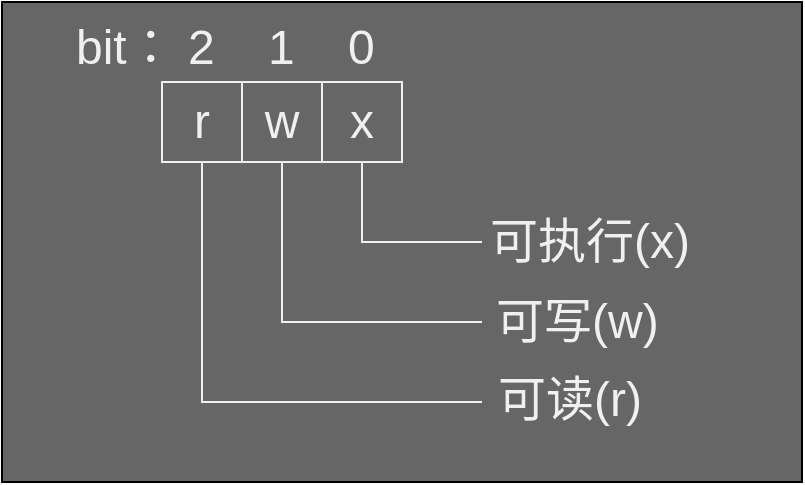<mxfile>
    <diagram id="q6ELv17TOkTf5UgbmfXZ" name="第 1 页">
        <mxGraphModel dx="796" dy="539" grid="1" gridSize="10" guides="1" tooltips="1" connect="1" arrows="1" fold="1" page="1" pageScale="1" pageWidth="827" pageHeight="1169" math="0" shadow="0">
            <root>
                <mxCell id="0"/>
                <mxCell id="1" parent="0"/>
                <mxCell id="16" value="" style="rounded=0;whiteSpace=wrap;html=1;fontSize=24;fillColor=#666666;strokeColor=default;" parent="1" vertex="1">
                    <mxGeometry x="80" y="42" width="400" height="240" as="geometry"/>
                </mxCell>
                <mxCell id="11" style="edgeStyle=orthogonalEdgeStyle;rounded=0;html=1;exitX=0.5;exitY=1;exitDx=0;exitDy=0;fontSize=24;endArrow=none;endFill=0;strokeColor=#F0F0F0;" parent="1" source="5" edge="1">
                    <mxGeometry relative="1" as="geometry">
                        <mxPoint x="320" y="242" as="targetPoint"/>
                        <Array as="points">
                            <mxPoint x="180" y="242"/>
                        </Array>
                    </mxGeometry>
                </mxCell>
                <mxCell id="5" value="&lt;font style=&quot;font-size: 24px&quot;&gt;r&lt;/font&gt;" style="rounded=0;whiteSpace=wrap;html=1;fillColor=none;fontColor=#F0F0F0;strokeColor=#F0F0F0;" parent="1" vertex="1">
                    <mxGeometry x="160" y="82" width="40" height="40" as="geometry"/>
                </mxCell>
                <mxCell id="10" style="edgeStyle=orthogonalEdgeStyle;rounded=0;html=1;exitX=0.5;exitY=1;exitDx=0;exitDy=0;fontSize=24;endArrow=none;endFill=0;strokeColor=#F0F0F0;" parent="1" source="6" edge="1">
                    <mxGeometry relative="1" as="geometry">
                        <mxPoint x="320" y="202" as="targetPoint"/>
                        <Array as="points">
                            <mxPoint x="220" y="202"/>
                        </Array>
                    </mxGeometry>
                </mxCell>
                <mxCell id="6" value="&lt;font style=&quot;font-size: 24px&quot;&gt;w&lt;/font&gt;&lt;span style=&quot;font-family: monospace; font-size: 0px;&quot;&gt;%3CmxGraphModel%3E%3Croot%3E%3CmxCell%20id%3D%220%22%2F%3E%3CmxCell%20id%3D%221%22%20parent%3D%220%22%2F%3E%3CmxCell%20id%3D%222%22%20value%3D%22%26lt%3Bfont%20style%3D%26quot%3Bfont-size%3A%2024px%26quot%3B%26gt%3Br%26lt%3B%2Ffont%26gt%3B%22%20style%3D%22rounded%3D0%3BwhiteSpace%3Dwrap%3Bhtml%3D1%3B%22%20vertex%3D%221%22%20parent%3D%221%22%3E%3CmxGeometry%20x%3D%22160%22%20y%3D%2240%22%20width%3D%2240%22%20height%3D%2240%22%20as%3D%22geometry%22%2F%3E%3C%2FmxCell%3E%3C%2Froot%3E%3C%2FmxGraphModel%3E&lt;/span&gt;" style="rounded=0;whiteSpace=wrap;html=1;fillColor=none;fontColor=#F0F0F0;strokeColor=#F0F0F0;" parent="1" vertex="1">
                    <mxGeometry x="200" y="82" width="40" height="40" as="geometry"/>
                </mxCell>
                <mxCell id="9" style="html=1;exitX=0.5;exitY=1;exitDx=0;exitDy=0;fontSize=24;edgeStyle=orthogonalEdgeStyle;rounded=0;endArrow=none;endFill=0;strokeColor=#F0F0F0;" parent="1" source="7" edge="1">
                    <mxGeometry relative="1" as="geometry">
                        <mxPoint x="320" y="162" as="targetPoint"/>
                        <Array as="points">
                            <mxPoint x="260" y="162"/>
                        </Array>
                    </mxGeometry>
                </mxCell>
                <mxCell id="7" value="&lt;span style=&quot;font-size: 24px&quot;&gt;x&lt;/span&gt;" style="rounded=0;whiteSpace=wrap;html=1;fillColor=none;fontColor=#F0F0F0;strokeColor=#F0F0F0;" parent="1" vertex="1">
                    <mxGeometry x="240" y="82" width="40" height="40" as="geometry"/>
                </mxCell>
                <mxCell id="12" value="可执行(x)" style="text;align=left;verticalAlign=middle;resizable=0;points=[];autosize=1;strokeColor=none;fillColor=none;fontSize=24;fontColor=#F0F0F0;html=1;" parent="1" vertex="1">
                    <mxGeometry x="322" y="147" width="120" height="30" as="geometry"/>
                </mxCell>
                <mxCell id="13" value="可写(w)" style="text;align=left;verticalAlign=middle;resizable=0;points=[];autosize=1;strokeColor=none;fillColor=none;fontSize=24;html=1;fontColor=#F0F0F0;" parent="1" vertex="1">
                    <mxGeometry x="325" y="187" width="100" height="30" as="geometry"/>
                </mxCell>
                <mxCell id="14" value="可读(r)" style="text;html=1;align=left;verticalAlign=middle;resizable=0;points=[];autosize=1;strokeColor=none;fillColor=none;fontSize=24;fontColor=#F0F0F0;" parent="1" vertex="1">
                    <mxGeometry x="326" y="226" width="90" height="30" as="geometry"/>
                </mxCell>
                <mxCell id="15" value="bit： 2&amp;nbsp; &amp;nbsp; 1&amp;nbsp; &amp;nbsp; 0" style="text;html=1;align=left;verticalAlign=middle;resizable=0;points=[];autosize=1;strokeColor=none;fillColor=none;fontSize=24;fontColor=#F0F0F0;" parent="1" vertex="1">
                    <mxGeometry x="115" y="50" width="160" height="30" as="geometry"/>
                </mxCell>
            </root>
        </mxGraphModel>
    </diagram>
</mxfile>